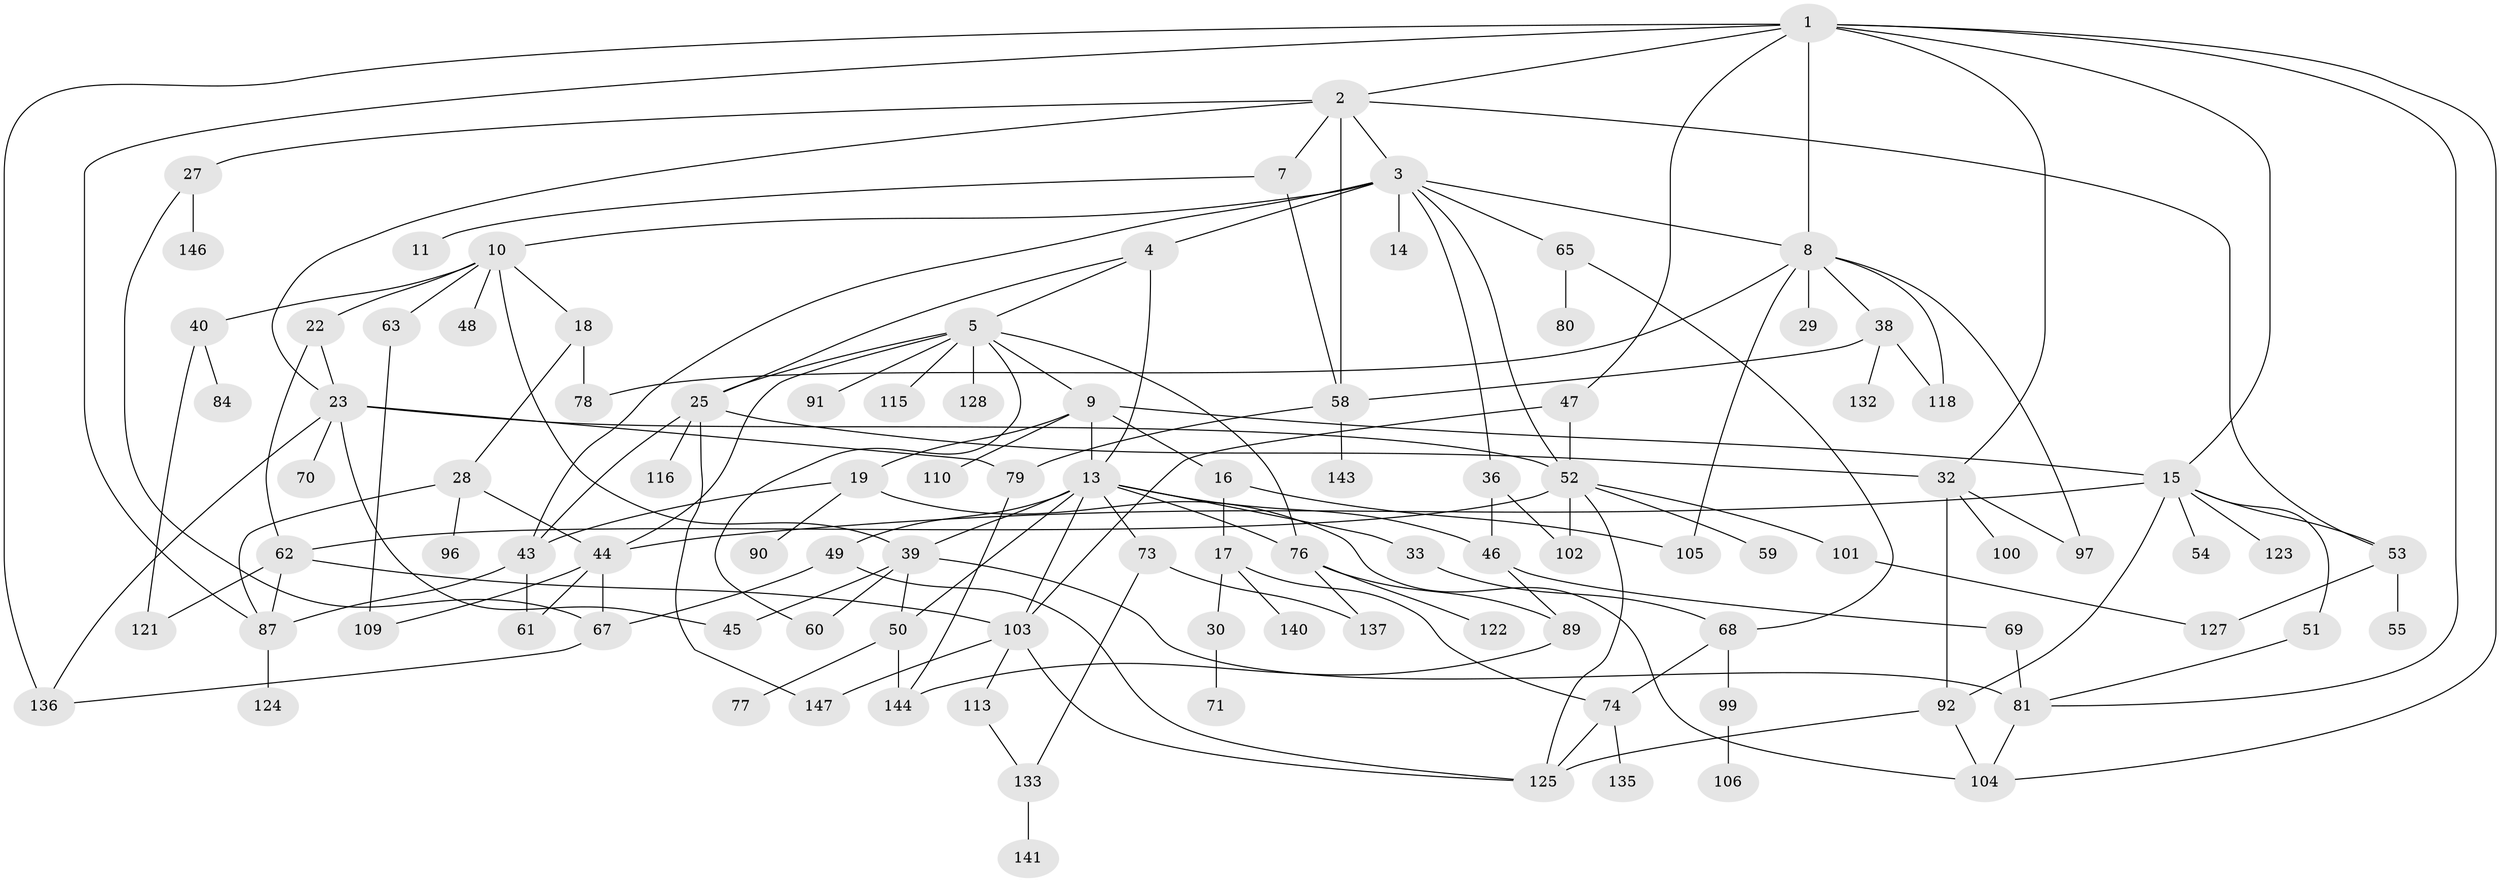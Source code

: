 // Generated by graph-tools (version 1.1) at 2025/51/02/27/25 19:51:41]
// undirected, 103 vertices, 162 edges
graph export_dot {
graph [start="1"]
  node [color=gray90,style=filled];
  1 [super="+86"];
  2 [super="+88"];
  3 [super="+6"];
  4 [super="+31"];
  5 [super="+35"];
  7;
  8 [super="+20"];
  9 [super="+34"];
  10 [super="+12"];
  11;
  13 [super="+24"];
  14;
  15 [super="+41"];
  16 [super="+21"];
  17 [super="+37"];
  18;
  19 [super="+26"];
  22;
  23 [super="+57"];
  25 [super="+107"];
  27;
  28;
  29;
  30;
  32 [super="+56"];
  33;
  36;
  38 [super="+42"];
  39 [super="+64"];
  40 [super="+138"];
  43 [super="+93"];
  44 [super="+75"];
  45 [super="+120"];
  46 [super="+66"];
  47 [super="+142"];
  48;
  49 [super="+111"];
  50;
  51;
  52 [super="+119"];
  53 [super="+72"];
  54;
  55;
  58 [super="+131"];
  59;
  60;
  61;
  62 [super="+94"];
  63 [super="+98"];
  65;
  67 [super="+82"];
  68 [super="+85"];
  69;
  70;
  71;
  73;
  74 [super="+134"];
  76 [super="+95"];
  77;
  78;
  79;
  80 [super="+83"];
  81 [super="+130"];
  84;
  87 [super="+117"];
  89;
  90 [super="+129"];
  91;
  92 [super="+139"];
  96;
  97 [super="+114"];
  99 [super="+108"];
  100;
  101;
  102 [super="+145"];
  103 [super="+112"];
  104;
  105;
  106;
  109;
  110;
  113;
  115;
  116;
  118;
  121 [super="+126"];
  122;
  123;
  124;
  125;
  127;
  128;
  132;
  133;
  135;
  136;
  137;
  140;
  141;
  143;
  144;
  146;
  147;
  1 -- 2;
  1 -- 47;
  1 -- 87;
  1 -- 136;
  1 -- 104;
  1 -- 32;
  1 -- 15;
  1 -- 81;
  1 -- 8;
  2 -- 3;
  2 -- 7;
  2 -- 27;
  2 -- 53;
  2 -- 58;
  2 -- 23;
  3 -- 4 [weight=2];
  3 -- 8;
  3 -- 10;
  3 -- 14;
  3 -- 36;
  3 -- 52;
  3 -- 65;
  3 -- 43;
  4 -- 5;
  4 -- 13;
  4 -- 25;
  5 -- 9;
  5 -- 60;
  5 -- 76;
  5 -- 91;
  5 -- 44;
  5 -- 128;
  5 -- 115;
  5 -- 25;
  7 -- 11;
  7 -- 58;
  8 -- 38;
  8 -- 118;
  8 -- 105;
  8 -- 29;
  8 -- 78;
  8 -- 97;
  9 -- 15;
  9 -- 16;
  9 -- 19;
  9 -- 110;
  9 -- 13;
  10 -- 22;
  10 -- 48;
  10 -- 18;
  10 -- 40;
  10 -- 63;
  10 -- 39;
  13 -- 33;
  13 -- 46;
  13 -- 50;
  13 -- 49;
  13 -- 39;
  13 -- 73;
  13 -- 76;
  13 -- 103;
  15 -- 53;
  15 -- 51;
  15 -- 54;
  15 -- 123;
  15 -- 44;
  15 -- 92;
  16 -- 17 [weight=2];
  16 -- 105;
  17 -- 30;
  17 -- 140;
  17 -- 74;
  18 -- 28;
  18 -- 78;
  19 -- 43;
  19 -- 104;
  19 -- 90;
  22 -- 23;
  22 -- 62;
  23 -- 70;
  23 -- 79;
  23 -- 136;
  23 -- 52;
  23 -- 45;
  25 -- 32;
  25 -- 147;
  25 -- 116;
  25 -- 43;
  27 -- 146;
  27 -- 67;
  28 -- 96;
  28 -- 87;
  28 -- 44;
  30 -- 71;
  32 -- 92;
  32 -- 100;
  32 -- 97;
  33 -- 68;
  36 -- 102;
  36 -- 46;
  38 -- 118;
  38 -- 58;
  38 -- 132;
  39 -- 45;
  39 -- 60;
  39 -- 81;
  39 -- 50;
  40 -- 84;
  40 -- 121;
  43 -- 61;
  43 -- 87;
  44 -- 109;
  44 -- 61;
  44 -- 67;
  46 -- 89;
  46 -- 69;
  47 -- 103;
  47 -- 52;
  49 -- 67;
  49 -- 125;
  50 -- 77;
  50 -- 144;
  51 -- 81;
  52 -- 59;
  52 -- 101;
  52 -- 102 [weight=2];
  52 -- 62;
  52 -- 125;
  53 -- 55;
  53 -- 127;
  58 -- 79;
  58 -- 143;
  62 -- 121;
  62 -- 87;
  62 -- 103;
  63 -- 109;
  65 -- 68;
  65 -- 80;
  67 -- 136;
  68 -- 74;
  68 -- 99;
  69 -- 81;
  73 -- 133;
  73 -- 137;
  74 -- 125;
  74 -- 135;
  76 -- 122;
  76 -- 89;
  76 -- 137;
  79 -- 144;
  81 -- 104;
  87 -- 124;
  89 -- 144;
  92 -- 104;
  92 -- 125;
  99 -- 106;
  101 -- 127;
  103 -- 113;
  103 -- 147;
  103 -- 125;
  113 -- 133;
  133 -- 141;
}
